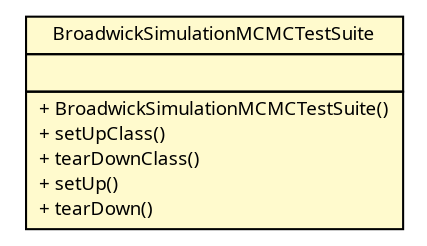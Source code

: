 #!/usr/local/bin/dot
#
# Class diagram 
# Generated by UMLGraph version R5_6 (http://www.umlgraph.org/)
#

digraph G {
	edge [fontname="Trebuchet MS",fontsize=10,labelfontname="Trebuchet MS",labelfontsize=10];
	node [fontname="Trebuchet MS",fontsize=10,shape=plaintext];
	nodesep=0.25;
	ranksep=0.5;
	// broadwick.simulation.mcmc.BroadwickSimulationMCMCTestSuite
	c840 [label=<<table title="broadwick.simulation.mcmc.BroadwickSimulationMCMCTestSuite" border="0" cellborder="1" cellspacing="0" cellpadding="2" port="p" bgcolor="lemonChiffon" href="./BroadwickSimulationMCMCTestSuite.html">
		<tr><td><table border="0" cellspacing="0" cellpadding="1">
<tr><td align="center" balign="center"><font face="Trebuchet MS"> BroadwickSimulationMCMCTestSuite </font></td></tr>
		</table></td></tr>
		<tr><td><table border="0" cellspacing="0" cellpadding="1">
<tr><td align="left" balign="left">  </td></tr>
		</table></td></tr>
		<tr><td><table border="0" cellspacing="0" cellpadding="1">
<tr><td align="left" balign="left"> + BroadwickSimulationMCMCTestSuite() </td></tr>
<tr><td align="left" balign="left"> + setUpClass() </td></tr>
<tr><td align="left" balign="left"> + tearDownClass() </td></tr>
<tr><td align="left" balign="left"> + setUp() </td></tr>
<tr><td align="left" balign="left"> + tearDown() </td></tr>
		</table></td></tr>
		</table>>, URL="./BroadwickSimulationMCMCTestSuite.html", fontname="Trebuchet MS", fontcolor="black", fontsize=9.0];
}


